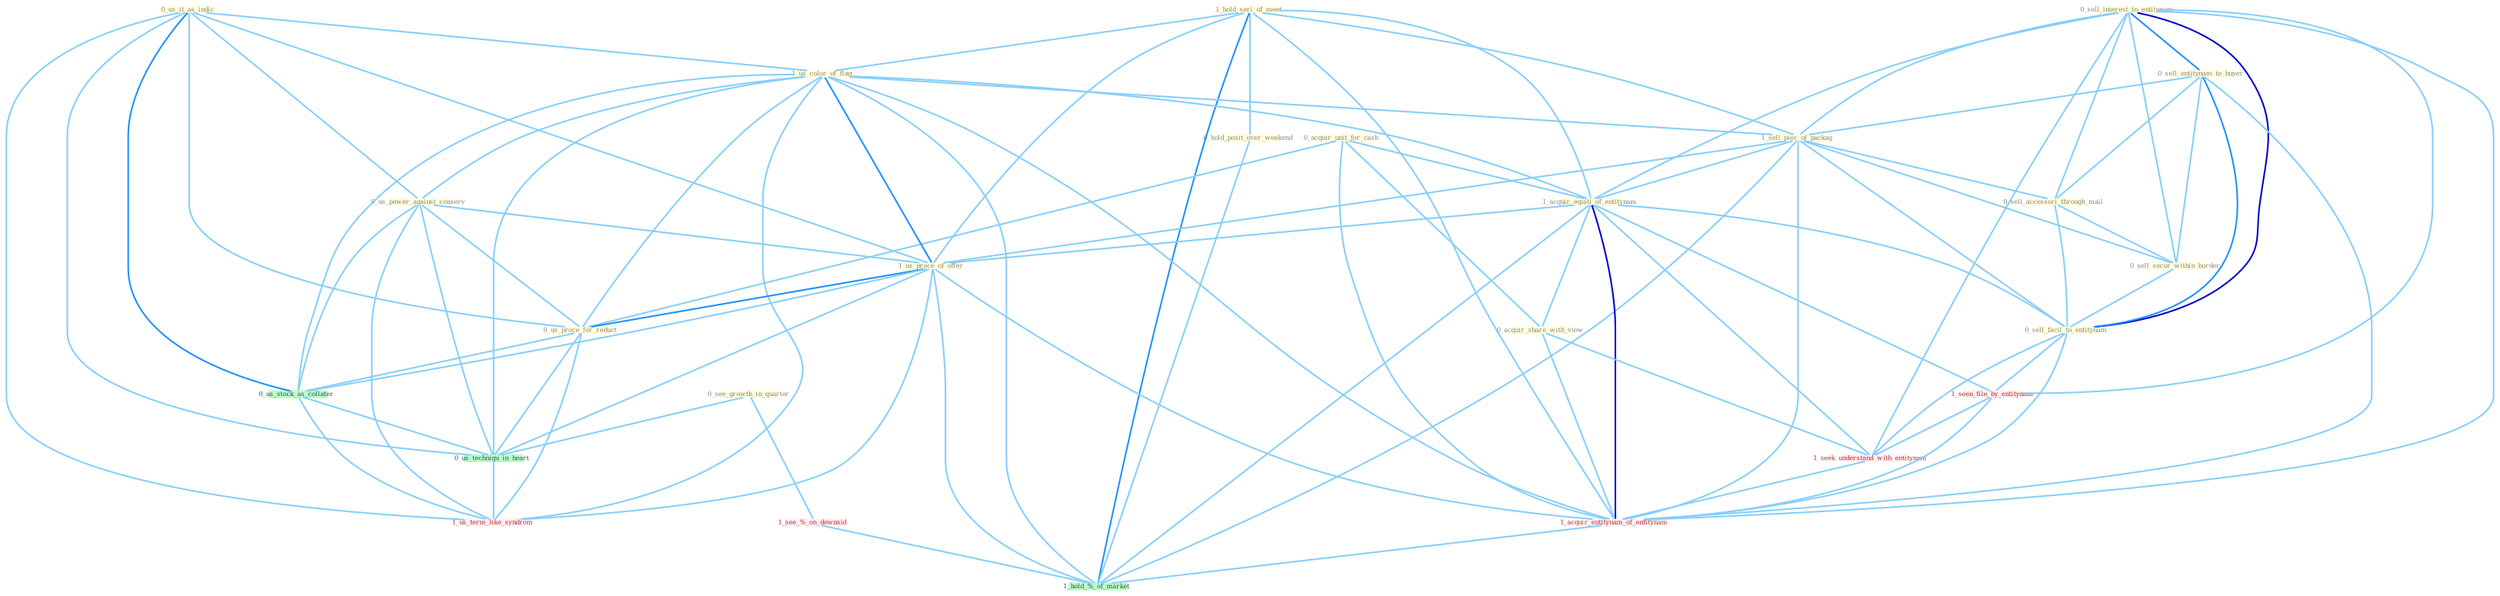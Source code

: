 Graph G{ 
    node
    [shape=polygon,style=filled,width=.5,height=.06,color="#BDFCC9",fixedsize=true,fontsize=4,
    fontcolor="#2f4f4f"];
    {node
    [color="#ffffe0", fontcolor="#8b7d6b"] "0_see_growth_in_quarter " "0_us_it_as_indic " "1_hold_seri_of_meet " "0_sell_interest_to_entitynam " "0_acquir_unit_for_cash " "1_us_color_of_flag " "0_sell_entitynam_to_buyer " "0_us_power_against_conserv " "1_sell_piec_of_packag " "0_sell_accessori_through_mail " "0_hold_posit_over_weekend " "1_acquir_equiti_of_entitynam " "1_us_proce_of_offer " "0_us_proce_for_reduct " "0_acquir_share_with_view " "0_sell_secur_within_border " "0_sell_facil_to_entitynam "}
{node [color="#fff0f5", fontcolor="#b22222"] "1_seen_file_by_entitynam " "1_seek_understand_with_entitynam " "1_acquir_entitynam_of_entitynam " "1_see_%_on_downsid " "1_us_term_like_syndrom "}
edge [color="#B0E2FF"];

	"0_see_growth_in_quarter " -- "0_us_techniqu_in_heart " [w="1", color="#87cefa" ];
	"0_see_growth_in_quarter " -- "1_see_%_on_downsid " [w="1", color="#87cefa" ];
	"0_us_it_as_indic " -- "1_us_color_of_flag " [w="1", color="#87cefa" ];
	"0_us_it_as_indic " -- "0_us_power_against_conserv " [w="1", color="#87cefa" ];
	"0_us_it_as_indic " -- "1_us_proce_of_offer " [w="1", color="#87cefa" ];
	"0_us_it_as_indic " -- "0_us_proce_for_reduct " [w="1", color="#87cefa" ];
	"0_us_it_as_indic " -- "0_us_stock_as_collater " [w="2", color="#1e90ff" , len=0.8];
	"0_us_it_as_indic " -- "0_us_techniqu_in_heart " [w="1", color="#87cefa" ];
	"0_us_it_as_indic " -- "1_us_term_like_syndrom " [w="1", color="#87cefa" ];
	"1_hold_seri_of_meet " -- "1_us_color_of_flag " [w="1", color="#87cefa" ];
	"1_hold_seri_of_meet " -- "1_sell_piec_of_packag " [w="1", color="#87cefa" ];
	"1_hold_seri_of_meet " -- "0_hold_posit_over_weekend " [w="1", color="#87cefa" ];
	"1_hold_seri_of_meet " -- "1_acquir_equiti_of_entitynam " [w="1", color="#87cefa" ];
	"1_hold_seri_of_meet " -- "1_us_proce_of_offer " [w="1", color="#87cefa" ];
	"1_hold_seri_of_meet " -- "1_acquir_entitynam_of_entitynam " [w="1", color="#87cefa" ];
	"1_hold_seri_of_meet " -- "1_hold_%_of_market " [w="2", color="#1e90ff" , len=0.8];
	"0_sell_interest_to_entitynam " -- "0_sell_entitynam_to_buyer " [w="2", color="#1e90ff" , len=0.8];
	"0_sell_interest_to_entitynam " -- "1_sell_piec_of_packag " [w="1", color="#87cefa" ];
	"0_sell_interest_to_entitynam " -- "0_sell_accessori_through_mail " [w="1", color="#87cefa" ];
	"0_sell_interest_to_entitynam " -- "1_acquir_equiti_of_entitynam " [w="1", color="#87cefa" ];
	"0_sell_interest_to_entitynam " -- "0_sell_secur_within_border " [w="1", color="#87cefa" ];
	"0_sell_interest_to_entitynam " -- "0_sell_facil_to_entitynam " [w="3", color="#0000cd" , len=0.6];
	"0_sell_interest_to_entitynam " -- "1_seen_file_by_entitynam " [w="1", color="#87cefa" ];
	"0_sell_interest_to_entitynam " -- "1_seek_understand_with_entitynam " [w="1", color="#87cefa" ];
	"0_sell_interest_to_entitynam " -- "1_acquir_entitynam_of_entitynam " [w="1", color="#87cefa" ];
	"0_acquir_unit_for_cash " -- "1_acquir_equiti_of_entitynam " [w="1", color="#87cefa" ];
	"0_acquir_unit_for_cash " -- "0_us_proce_for_reduct " [w="1", color="#87cefa" ];
	"0_acquir_unit_for_cash " -- "0_acquir_share_with_view " [w="1", color="#87cefa" ];
	"0_acquir_unit_for_cash " -- "1_acquir_entitynam_of_entitynam " [w="1", color="#87cefa" ];
	"1_us_color_of_flag " -- "0_us_power_against_conserv " [w="1", color="#87cefa" ];
	"1_us_color_of_flag " -- "1_sell_piec_of_packag " [w="1", color="#87cefa" ];
	"1_us_color_of_flag " -- "1_acquir_equiti_of_entitynam " [w="1", color="#87cefa" ];
	"1_us_color_of_flag " -- "1_us_proce_of_offer " [w="2", color="#1e90ff" , len=0.8];
	"1_us_color_of_flag " -- "0_us_proce_for_reduct " [w="1", color="#87cefa" ];
	"1_us_color_of_flag " -- "0_us_stock_as_collater " [w="1", color="#87cefa" ];
	"1_us_color_of_flag " -- "1_acquir_entitynam_of_entitynam " [w="1", color="#87cefa" ];
	"1_us_color_of_flag " -- "0_us_techniqu_in_heart " [w="1", color="#87cefa" ];
	"1_us_color_of_flag " -- "1_us_term_like_syndrom " [w="1", color="#87cefa" ];
	"1_us_color_of_flag " -- "1_hold_%_of_market " [w="1", color="#87cefa" ];
	"0_sell_entitynam_to_buyer " -- "1_sell_piec_of_packag " [w="1", color="#87cefa" ];
	"0_sell_entitynam_to_buyer " -- "0_sell_accessori_through_mail " [w="1", color="#87cefa" ];
	"0_sell_entitynam_to_buyer " -- "0_sell_secur_within_border " [w="1", color="#87cefa" ];
	"0_sell_entitynam_to_buyer " -- "0_sell_facil_to_entitynam " [w="2", color="#1e90ff" , len=0.8];
	"0_sell_entitynam_to_buyer " -- "1_acquir_entitynam_of_entitynam " [w="1", color="#87cefa" ];
	"0_us_power_against_conserv " -- "1_us_proce_of_offer " [w="1", color="#87cefa" ];
	"0_us_power_against_conserv " -- "0_us_proce_for_reduct " [w="1", color="#87cefa" ];
	"0_us_power_against_conserv " -- "0_us_stock_as_collater " [w="1", color="#87cefa" ];
	"0_us_power_against_conserv " -- "0_us_techniqu_in_heart " [w="1", color="#87cefa" ];
	"0_us_power_against_conserv " -- "1_us_term_like_syndrom " [w="1", color="#87cefa" ];
	"1_sell_piec_of_packag " -- "0_sell_accessori_through_mail " [w="1", color="#87cefa" ];
	"1_sell_piec_of_packag " -- "1_acquir_equiti_of_entitynam " [w="1", color="#87cefa" ];
	"1_sell_piec_of_packag " -- "1_us_proce_of_offer " [w="1", color="#87cefa" ];
	"1_sell_piec_of_packag " -- "0_sell_secur_within_border " [w="1", color="#87cefa" ];
	"1_sell_piec_of_packag " -- "0_sell_facil_to_entitynam " [w="1", color="#87cefa" ];
	"1_sell_piec_of_packag " -- "1_acquir_entitynam_of_entitynam " [w="1", color="#87cefa" ];
	"1_sell_piec_of_packag " -- "1_hold_%_of_market " [w="1", color="#87cefa" ];
	"0_sell_accessori_through_mail " -- "0_sell_secur_within_border " [w="1", color="#87cefa" ];
	"0_sell_accessori_through_mail " -- "0_sell_facil_to_entitynam " [w="1", color="#87cefa" ];
	"0_hold_posit_over_weekend " -- "1_hold_%_of_market " [w="1", color="#87cefa" ];
	"1_acquir_equiti_of_entitynam " -- "1_us_proce_of_offer " [w="1", color="#87cefa" ];
	"1_acquir_equiti_of_entitynam " -- "0_acquir_share_with_view " [w="1", color="#87cefa" ];
	"1_acquir_equiti_of_entitynam " -- "0_sell_facil_to_entitynam " [w="1", color="#87cefa" ];
	"1_acquir_equiti_of_entitynam " -- "1_seen_file_by_entitynam " [w="1", color="#87cefa" ];
	"1_acquir_equiti_of_entitynam " -- "1_seek_understand_with_entitynam " [w="1", color="#87cefa" ];
	"1_acquir_equiti_of_entitynam " -- "1_acquir_entitynam_of_entitynam " [w="3", color="#0000cd" , len=0.6];
	"1_acquir_equiti_of_entitynam " -- "1_hold_%_of_market " [w="1", color="#87cefa" ];
	"1_us_proce_of_offer " -- "0_us_proce_for_reduct " [w="2", color="#1e90ff" , len=0.8];
	"1_us_proce_of_offer " -- "0_us_stock_as_collater " [w="1", color="#87cefa" ];
	"1_us_proce_of_offer " -- "1_acquir_entitynam_of_entitynam " [w="1", color="#87cefa" ];
	"1_us_proce_of_offer " -- "0_us_techniqu_in_heart " [w="1", color="#87cefa" ];
	"1_us_proce_of_offer " -- "1_us_term_like_syndrom " [w="1", color="#87cefa" ];
	"1_us_proce_of_offer " -- "1_hold_%_of_market " [w="1", color="#87cefa" ];
	"0_us_proce_for_reduct " -- "0_us_stock_as_collater " [w="1", color="#87cefa" ];
	"0_us_proce_for_reduct " -- "0_us_techniqu_in_heart " [w="1", color="#87cefa" ];
	"0_us_proce_for_reduct " -- "1_us_term_like_syndrom " [w="1", color="#87cefa" ];
	"0_acquir_share_with_view " -- "1_seek_understand_with_entitynam " [w="1", color="#87cefa" ];
	"0_acquir_share_with_view " -- "1_acquir_entitynam_of_entitynam " [w="1", color="#87cefa" ];
	"0_sell_secur_within_border " -- "0_sell_facil_to_entitynam " [w="1", color="#87cefa" ];
	"0_sell_facil_to_entitynam " -- "1_seen_file_by_entitynam " [w="1", color="#87cefa" ];
	"0_sell_facil_to_entitynam " -- "1_seek_understand_with_entitynam " [w="1", color="#87cefa" ];
	"0_sell_facil_to_entitynam " -- "1_acquir_entitynam_of_entitynam " [w="1", color="#87cefa" ];
	"1_seen_file_by_entitynam " -- "1_seek_understand_with_entitynam " [w="1", color="#87cefa" ];
	"1_seen_file_by_entitynam " -- "1_acquir_entitynam_of_entitynam " [w="1", color="#87cefa" ];
	"0_us_stock_as_collater " -- "0_us_techniqu_in_heart " [w="1", color="#87cefa" ];
	"0_us_stock_as_collater " -- "1_us_term_like_syndrom " [w="1", color="#87cefa" ];
	"1_seek_understand_with_entitynam " -- "1_acquir_entitynam_of_entitynam " [w="1", color="#87cefa" ];
	"1_acquir_entitynam_of_entitynam " -- "1_hold_%_of_market " [w="1", color="#87cefa" ];
	"0_us_techniqu_in_heart " -- "1_us_term_like_syndrom " [w="1", color="#87cefa" ];
	"1_see_%_on_downsid " -- "1_hold_%_of_market " [w="1", color="#87cefa" ];
}